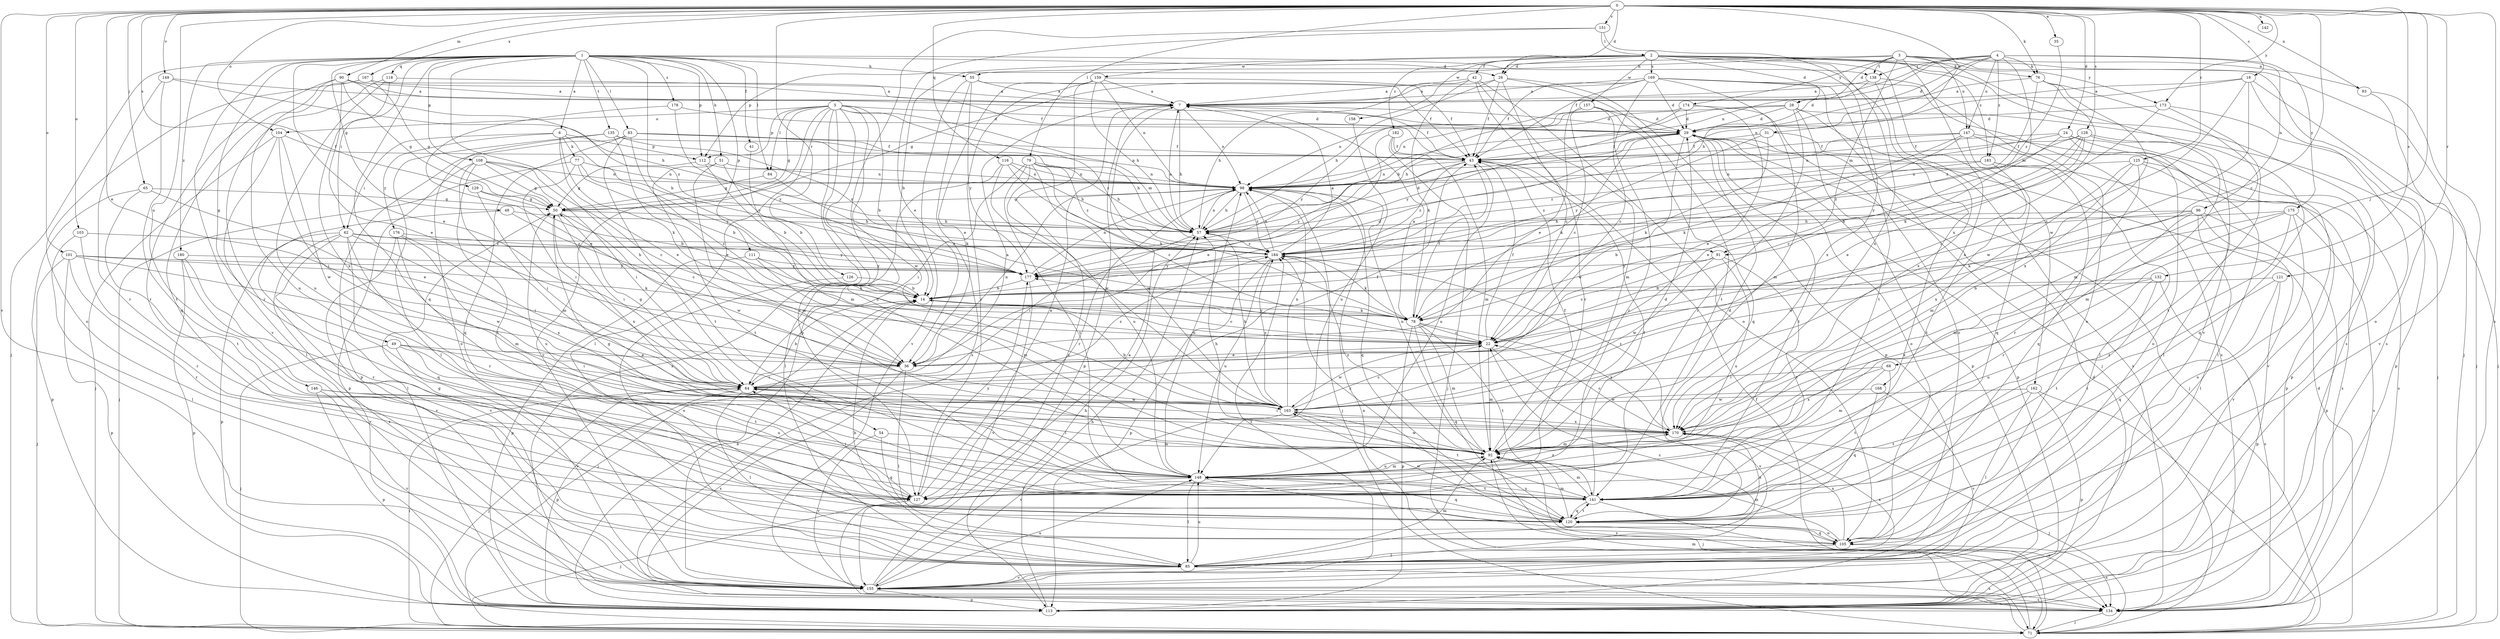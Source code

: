 strict digraph  {
0;
1;
2;
3;
4;
5;
6;
7;
14;
18;
22;
24;
26;
28;
29;
31;
35;
36;
41;
42;
43;
48;
49;
50;
51;
54;
55;
57;
62;
64;
65;
68;
71;
76;
77;
78;
79;
83;
84;
85;
90;
91;
92;
93;
96;
98;
101;
103;
104;
105;
108;
111;
112;
113;
116;
118;
120;
121;
125;
126;
127;
128;
129;
132;
134;
135;
138;
141;
142;
146;
147;
148;
149;
151;
155;
157;
158;
159;
162;
163;
167;
168;
169;
170;
173;
174;
175;
176;
177;
178;
180;
182;
183;
184;
0 -> 18  [label=c];
0 -> 22  [label=c];
0 -> 24  [label=d];
0 -> 26  [label=d];
0 -> 31  [label=e];
0 -> 35  [label=e];
0 -> 36  [label=e];
0 -> 65  [label=j];
0 -> 68  [label=j];
0 -> 76  [label=k];
0 -> 79  [label=l];
0 -> 90  [label=m];
0 -> 93  [label=n];
0 -> 101  [label=o];
0 -> 103  [label=o];
0 -> 104  [label=o];
0 -> 116  [label=q];
0 -> 121  [label=r];
0 -> 125  [label=r];
0 -> 126  [label=r];
0 -> 128  [label=s];
0 -> 129  [label=s];
0 -> 132  [label=s];
0 -> 134  [label=s];
0 -> 142  [label=u];
0 -> 146  [label=u];
0 -> 149  [label=v];
0 -> 151  [label=v];
0 -> 155  [label=v];
0 -> 167  [label=x];
0 -> 173  [label=y];
1 -> 6  [label=a];
1 -> 14  [label=b];
1 -> 26  [label=d];
1 -> 36  [label=e];
1 -> 41  [label=f];
1 -> 48  [label=g];
1 -> 49  [label=g];
1 -> 51  [label=h];
1 -> 54  [label=h];
1 -> 55  [label=h];
1 -> 62  [label=i];
1 -> 71  [label=j];
1 -> 83  [label=l];
1 -> 84  [label=l];
1 -> 108  [label=p];
1 -> 111  [label=p];
1 -> 112  [label=p];
1 -> 118  [label=q];
1 -> 120  [label=q];
1 -> 135  [label=t];
1 -> 138  [label=t];
1 -> 155  [label=v];
1 -> 178  [label=z];
1 -> 180  [label=z];
2 -> 14  [label=b];
2 -> 26  [label=d];
2 -> 28  [label=d];
2 -> 42  [label=f];
2 -> 76  [label=k];
2 -> 134  [label=s];
2 -> 157  [label=w];
2 -> 158  [label=w];
2 -> 159  [label=w];
2 -> 162  [label=w];
2 -> 168  [label=x];
2 -> 169  [label=x];
2 -> 170  [label=x];
2 -> 173  [label=y];
2 -> 182  [label=z];
2 -> 183  [label=z];
3 -> 28  [label=d];
3 -> 55  [label=h];
3 -> 71  [label=j];
3 -> 91  [label=m];
3 -> 93  [label=n];
3 -> 112  [label=p];
3 -> 134  [label=s];
3 -> 138  [label=t];
3 -> 147  [label=u];
3 -> 155  [label=v];
3 -> 170  [label=x];
3 -> 174  [label=y];
4 -> 29  [label=d];
4 -> 43  [label=f];
4 -> 57  [label=h];
4 -> 76  [label=k];
4 -> 91  [label=m];
4 -> 96  [label=n];
4 -> 98  [label=n];
4 -> 138  [label=t];
4 -> 147  [label=u];
4 -> 175  [label=y];
4 -> 183  [label=z];
5 -> 14  [label=b];
5 -> 29  [label=d];
5 -> 50  [label=g];
5 -> 84  [label=l];
5 -> 85  [label=l];
5 -> 91  [label=m];
5 -> 104  [label=o];
5 -> 112  [label=p];
5 -> 127  [label=r];
5 -> 134  [label=s];
5 -> 148  [label=u];
5 -> 155  [label=v];
5 -> 163  [label=w];
5 -> 184  [label=z];
6 -> 36  [label=e];
6 -> 62  [label=i];
6 -> 77  [label=k];
6 -> 78  [label=k];
6 -> 112  [label=p];
6 -> 176  [label=y];
6 -> 177  [label=y];
7 -> 29  [label=d];
7 -> 43  [label=f];
7 -> 57  [label=h];
7 -> 98  [label=n];
7 -> 113  [label=p];
14 -> 22  [label=c];
14 -> 29  [label=d];
14 -> 71  [label=j];
14 -> 78  [label=k];
18 -> 7  [label=a];
18 -> 22  [label=c];
18 -> 71  [label=j];
18 -> 98  [label=n];
18 -> 105  [label=o];
18 -> 163  [label=w];
22 -> 36  [label=e];
22 -> 43  [label=f];
22 -> 92  [label=m];
22 -> 155  [label=v];
22 -> 163  [label=w];
22 -> 177  [label=y];
24 -> 22  [label=c];
24 -> 43  [label=f];
24 -> 85  [label=l];
24 -> 105  [label=o];
24 -> 155  [label=v];
24 -> 184  [label=z];
26 -> 7  [label=a];
26 -> 22  [label=c];
26 -> 43  [label=f];
26 -> 57  [label=h];
26 -> 113  [label=p];
26 -> 141  [label=t];
28 -> 29  [label=d];
28 -> 57  [label=h];
28 -> 71  [label=j];
28 -> 98  [label=n];
28 -> 113  [label=p];
28 -> 127  [label=r];
28 -> 134  [label=s];
29 -> 43  [label=f];
29 -> 71  [label=j];
29 -> 78  [label=k];
29 -> 105  [label=o];
29 -> 113  [label=p];
29 -> 141  [label=t];
29 -> 163  [label=w];
31 -> 43  [label=f];
31 -> 78  [label=k];
31 -> 85  [label=l];
31 -> 177  [label=y];
35 -> 184  [label=z];
36 -> 64  [label=i];
36 -> 85  [label=l];
36 -> 98  [label=n];
36 -> 134  [label=s];
41 -> 92  [label=m];
42 -> 7  [label=a];
42 -> 57  [label=h];
42 -> 78  [label=k];
42 -> 92  [label=m];
42 -> 105  [label=o];
42 -> 127  [label=r];
43 -> 98  [label=n];
43 -> 148  [label=u];
43 -> 177  [label=y];
43 -> 184  [label=z];
48 -> 22  [label=c];
48 -> 57  [label=h];
48 -> 85  [label=l];
49 -> 36  [label=e];
49 -> 64  [label=i];
49 -> 71  [label=j];
49 -> 141  [label=t];
49 -> 155  [label=v];
50 -> 57  [label=h];
50 -> 64  [label=i];
50 -> 148  [label=u];
50 -> 163  [label=w];
50 -> 170  [label=x];
51 -> 14  [label=b];
51 -> 92  [label=m];
51 -> 98  [label=n];
51 -> 141  [label=t];
54 -> 92  [label=m];
54 -> 120  [label=q];
54 -> 155  [label=v];
55 -> 7  [label=a];
55 -> 43  [label=f];
55 -> 134  [label=s];
55 -> 155  [label=v];
55 -> 177  [label=y];
57 -> 7  [label=a];
57 -> 29  [label=d];
57 -> 64  [label=i];
57 -> 98  [label=n];
57 -> 184  [label=z];
62 -> 113  [label=p];
62 -> 120  [label=q];
62 -> 127  [label=r];
62 -> 134  [label=s];
62 -> 155  [label=v];
62 -> 170  [label=x];
62 -> 177  [label=y];
62 -> 184  [label=z];
64 -> 7  [label=a];
64 -> 14  [label=b];
64 -> 43  [label=f];
64 -> 50  [label=g];
64 -> 71  [label=j];
64 -> 85  [label=l];
64 -> 113  [label=p];
64 -> 163  [label=w];
64 -> 184  [label=z];
65 -> 36  [label=e];
65 -> 50  [label=g];
65 -> 113  [label=p];
65 -> 141  [label=t];
68 -> 64  [label=i];
68 -> 92  [label=m];
68 -> 141  [label=t];
68 -> 170  [label=x];
71 -> 29  [label=d];
71 -> 43  [label=f];
71 -> 64  [label=i];
71 -> 92  [label=m];
71 -> 98  [label=n];
76 -> 7  [label=a];
76 -> 64  [label=i];
76 -> 92  [label=m];
76 -> 170  [label=x];
76 -> 184  [label=z];
77 -> 14  [label=b];
77 -> 64  [label=i];
77 -> 71  [label=j];
77 -> 98  [label=n];
77 -> 177  [label=y];
78 -> 7  [label=a];
78 -> 22  [label=c];
78 -> 43  [label=f];
78 -> 92  [label=m];
78 -> 113  [label=p];
78 -> 120  [label=q];
78 -> 141  [label=t];
78 -> 170  [label=x];
79 -> 22  [label=c];
79 -> 57  [label=h];
79 -> 64  [label=i];
79 -> 98  [label=n];
79 -> 141  [label=t];
79 -> 148  [label=u];
79 -> 163  [label=w];
79 -> 184  [label=z];
83 -> 22  [label=c];
83 -> 43  [label=f];
83 -> 57  [label=h];
83 -> 98  [label=n];
83 -> 113  [label=p];
83 -> 120  [label=q];
83 -> 141  [label=t];
84 -> 50  [label=g];
84 -> 78  [label=k];
85 -> 14  [label=b];
85 -> 22  [label=c];
85 -> 50  [label=g];
85 -> 92  [label=m];
85 -> 134  [label=s];
85 -> 148  [label=u];
85 -> 155  [label=v];
85 -> 170  [label=x];
90 -> 7  [label=a];
90 -> 29  [label=d];
90 -> 36  [label=e];
90 -> 50  [label=g];
90 -> 127  [label=r];
90 -> 148  [label=u];
90 -> 184  [label=z];
91 -> 22  [label=c];
91 -> 141  [label=t];
91 -> 148  [label=u];
91 -> 163  [label=w];
91 -> 177  [label=y];
92 -> 29  [label=d];
92 -> 43  [label=f];
92 -> 57  [label=h];
92 -> 71  [label=j];
92 -> 98  [label=n];
92 -> 134  [label=s];
92 -> 148  [label=u];
92 -> 163  [label=w];
92 -> 184  [label=z];
93 -> 71  [label=j];
93 -> 155  [label=v];
96 -> 14  [label=b];
96 -> 57  [label=h];
96 -> 85  [label=l];
96 -> 113  [label=p];
96 -> 127  [label=r];
96 -> 155  [label=v];
96 -> 163  [label=w];
98 -> 50  [label=g];
98 -> 57  [label=h];
98 -> 71  [label=j];
98 -> 120  [label=q];
98 -> 127  [label=r];
98 -> 184  [label=z];
101 -> 64  [label=i];
101 -> 71  [label=j];
101 -> 78  [label=k];
101 -> 113  [label=p];
101 -> 127  [label=r];
101 -> 177  [label=y];
103 -> 85  [label=l];
103 -> 127  [label=r];
103 -> 184  [label=z];
104 -> 43  [label=f];
104 -> 64  [label=i];
104 -> 71  [label=j];
104 -> 85  [label=l];
104 -> 163  [label=w];
105 -> 85  [label=l];
105 -> 92  [label=m];
105 -> 120  [label=q];
105 -> 134  [label=s];
105 -> 170  [label=x];
108 -> 22  [label=c];
108 -> 50  [label=g];
108 -> 64  [label=i];
108 -> 92  [label=m];
108 -> 98  [label=n];
108 -> 113  [label=p];
108 -> 141  [label=t];
111 -> 78  [label=k];
111 -> 92  [label=m];
111 -> 113  [label=p];
111 -> 177  [label=y];
112 -> 14  [label=b];
112 -> 50  [label=g];
112 -> 98  [label=n];
113 -> 29  [label=d];
113 -> 57  [label=h];
116 -> 57  [label=h];
116 -> 78  [label=k];
116 -> 85  [label=l];
116 -> 98  [label=n];
116 -> 163  [label=w];
118 -> 7  [label=a];
118 -> 127  [label=r];
118 -> 148  [label=u];
118 -> 170  [label=x];
120 -> 92  [label=m];
120 -> 105  [label=o];
120 -> 141  [label=t];
120 -> 163  [label=w];
120 -> 170  [label=x];
120 -> 184  [label=z];
121 -> 14  [label=b];
121 -> 113  [label=p];
121 -> 120  [label=q];
121 -> 141  [label=t];
125 -> 92  [label=m];
125 -> 98  [label=n];
125 -> 113  [label=p];
125 -> 127  [label=r];
125 -> 134  [label=s];
125 -> 170  [label=x];
126 -> 14  [label=b];
126 -> 105  [label=o];
127 -> 7  [label=a];
127 -> 64  [label=i];
127 -> 71  [label=j];
127 -> 177  [label=y];
128 -> 14  [label=b];
128 -> 36  [label=e];
128 -> 43  [label=f];
128 -> 92  [label=m];
128 -> 120  [label=q];
128 -> 177  [label=y];
128 -> 184  [label=z];
129 -> 14  [label=b];
129 -> 50  [label=g];
129 -> 64  [label=i];
132 -> 14  [label=b];
132 -> 134  [label=s];
132 -> 141  [label=t];
132 -> 148  [label=u];
132 -> 170  [label=x];
134 -> 71  [label=j];
135 -> 36  [label=e];
135 -> 43  [label=f];
135 -> 85  [label=l];
135 -> 105  [label=o];
135 -> 184  [label=z];
138 -> 7  [label=a];
138 -> 29  [label=d];
138 -> 105  [label=o];
138 -> 170  [label=x];
141 -> 43  [label=f];
141 -> 92  [label=m];
141 -> 120  [label=q];
141 -> 134  [label=s];
141 -> 148  [label=u];
146 -> 113  [label=p];
146 -> 148  [label=u];
146 -> 155  [label=v];
146 -> 163  [label=w];
147 -> 36  [label=e];
147 -> 43  [label=f];
147 -> 78  [label=k];
147 -> 85  [label=l];
147 -> 98  [label=n];
147 -> 113  [label=p];
147 -> 120  [label=q];
148 -> 29  [label=d];
148 -> 50  [label=g];
148 -> 64  [label=i];
148 -> 85  [label=l];
148 -> 92  [label=m];
148 -> 98  [label=n];
148 -> 105  [label=o];
148 -> 120  [label=q];
148 -> 127  [label=r];
148 -> 141  [label=t];
148 -> 170  [label=x];
149 -> 7  [label=a];
149 -> 57  [label=h];
149 -> 127  [label=r];
149 -> 141  [label=t];
151 -> 36  [label=e];
151 -> 113  [label=p];
151 -> 170  [label=x];
151 -> 2  [label=l];
155 -> 7  [label=a];
155 -> 14  [label=b];
155 -> 57  [label=h];
155 -> 113  [label=p];
155 -> 134  [label=s];
155 -> 148  [label=u];
155 -> 184  [label=z];
157 -> 22  [label=c];
157 -> 29  [label=d];
157 -> 120  [label=q];
157 -> 127  [label=r];
157 -> 177  [label=y];
158 -> 148  [label=u];
159 -> 7  [label=a];
159 -> 36  [label=e];
159 -> 43  [label=f];
159 -> 57  [label=h];
159 -> 98  [label=n];
159 -> 127  [label=r];
159 -> 134  [label=s];
162 -> 71  [label=j];
162 -> 85  [label=l];
162 -> 113  [label=p];
162 -> 141  [label=t];
162 -> 163  [label=w];
163 -> 14  [label=b];
163 -> 22  [label=c];
163 -> 57  [label=h];
163 -> 98  [label=n];
163 -> 141  [label=t];
163 -> 155  [label=v];
163 -> 170  [label=x];
163 -> 184  [label=z];
167 -> 7  [label=a];
167 -> 43  [label=f];
167 -> 50  [label=g];
167 -> 105  [label=o];
167 -> 120  [label=q];
168 -> 120  [label=q];
168 -> 155  [label=v];
168 -> 163  [label=w];
169 -> 7  [label=a];
169 -> 22  [label=c];
169 -> 29  [label=d];
169 -> 36  [label=e];
169 -> 43  [label=f];
169 -> 50  [label=g];
169 -> 71  [label=j];
169 -> 92  [label=m];
169 -> 134  [label=s];
169 -> 141  [label=t];
170 -> 22  [label=c];
170 -> 64  [label=i];
170 -> 71  [label=j];
170 -> 92  [label=m];
170 -> 184  [label=z];
173 -> 29  [label=d];
173 -> 78  [label=k];
173 -> 113  [label=p];
173 -> 141  [label=t];
174 -> 29  [label=d];
174 -> 36  [label=e];
174 -> 57  [label=h];
174 -> 98  [label=n];
174 -> 105  [label=o];
174 -> 177  [label=y];
175 -> 57  [label=h];
175 -> 78  [label=k];
175 -> 92  [label=m];
175 -> 105  [label=o];
175 -> 134  [label=s];
175 -> 141  [label=t];
176 -> 64  [label=i];
176 -> 92  [label=m];
176 -> 155  [label=v];
176 -> 163  [label=w];
176 -> 184  [label=z];
177 -> 14  [label=b];
177 -> 98  [label=n];
177 -> 155  [label=v];
178 -> 29  [label=d];
178 -> 36  [label=e];
178 -> 177  [label=y];
180 -> 113  [label=p];
180 -> 127  [label=r];
180 -> 155  [label=v];
180 -> 177  [label=y];
182 -> 36  [label=e];
182 -> 43  [label=f];
182 -> 71  [label=j];
182 -> 92  [label=m];
183 -> 98  [label=n];
183 -> 120  [label=q];
183 -> 134  [label=s];
183 -> 141  [label=t];
183 -> 184  [label=z];
184 -> 7  [label=a];
184 -> 78  [label=k];
184 -> 98  [label=n];
184 -> 113  [label=p];
184 -> 148  [label=u];
184 -> 177  [label=y];
}
